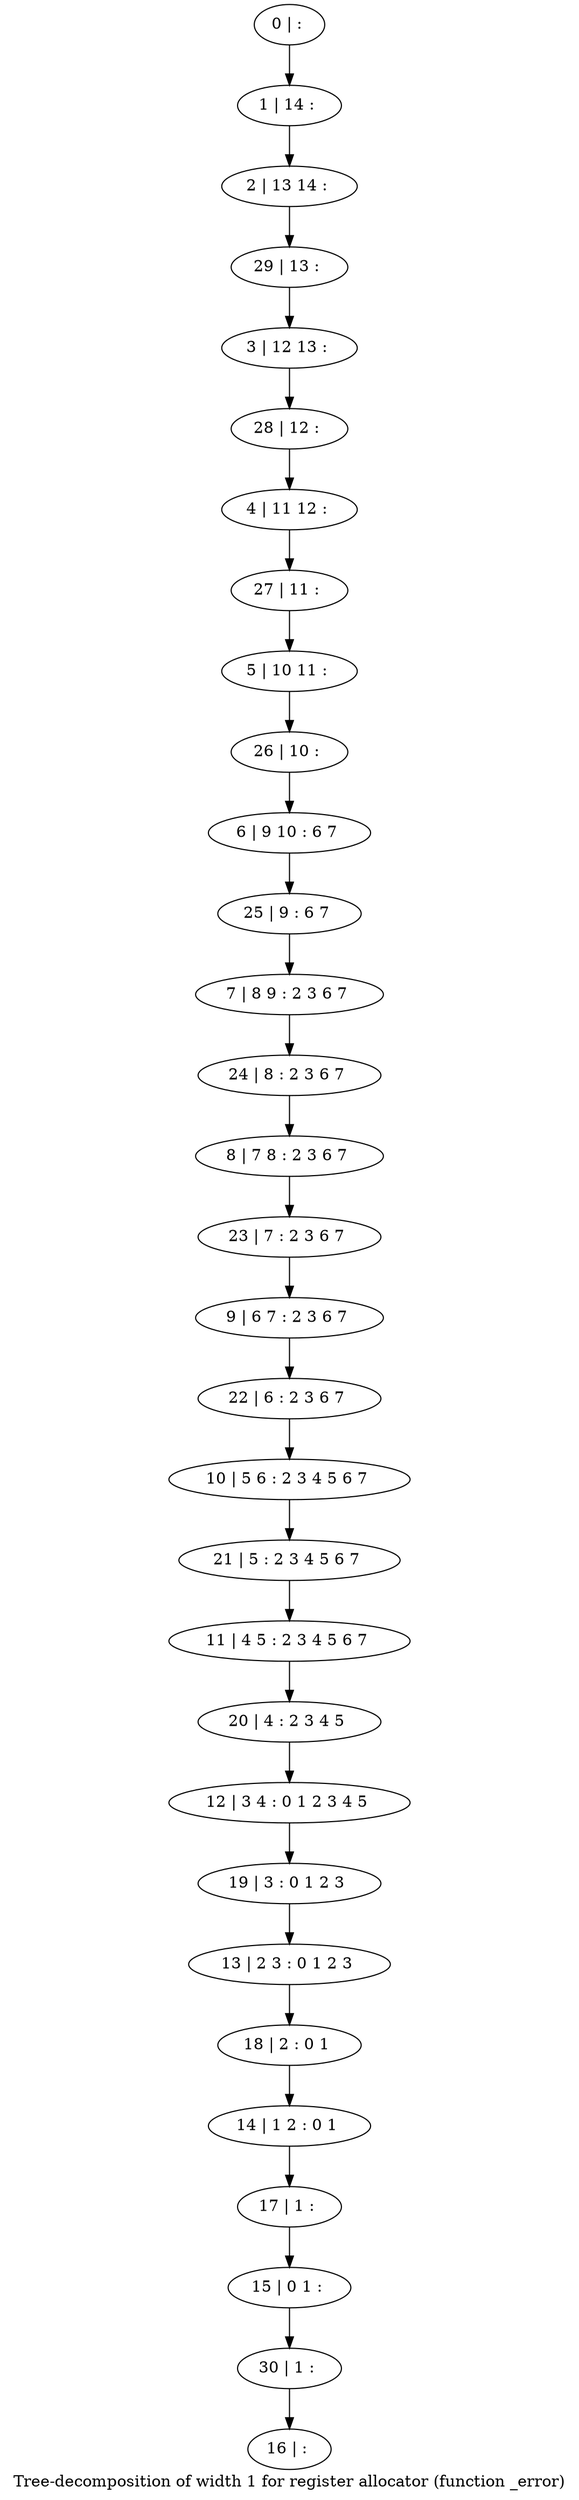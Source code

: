 digraph G {
graph [label="Tree-decomposition of width 1 for register allocator (function _error)"]
0[label="0 | : "];
1[label="1 | 14 : "];
2[label="2 | 13 14 : "];
3[label="3 | 12 13 : "];
4[label="4 | 11 12 : "];
5[label="5 | 10 11 : "];
6[label="6 | 9 10 : 6 7 "];
7[label="7 | 8 9 : 2 3 6 7 "];
8[label="8 | 7 8 : 2 3 6 7 "];
9[label="9 | 6 7 : 2 3 6 7 "];
10[label="10 | 5 6 : 2 3 4 5 6 7 "];
11[label="11 | 4 5 : 2 3 4 5 6 7 "];
12[label="12 | 3 4 : 0 1 2 3 4 5 "];
13[label="13 | 2 3 : 0 1 2 3 "];
14[label="14 | 1 2 : 0 1 "];
15[label="15 | 0 1 : "];
16[label="16 | : "];
17[label="17 | 1 : "];
18[label="18 | 2 : 0 1 "];
19[label="19 | 3 : 0 1 2 3 "];
20[label="20 | 4 : 2 3 4 5 "];
21[label="21 | 5 : 2 3 4 5 6 7 "];
22[label="22 | 6 : 2 3 6 7 "];
23[label="23 | 7 : 2 3 6 7 "];
24[label="24 | 8 : 2 3 6 7 "];
25[label="25 | 9 : 6 7 "];
26[label="26 | 10 : "];
27[label="27 | 11 : "];
28[label="28 | 12 : "];
29[label="29 | 13 : "];
30[label="30 | 1 : "];
0->1 ;
1->2 ;
17->15 ;
14->17 ;
18->14 ;
13->18 ;
19->13 ;
12->19 ;
20->12 ;
11->20 ;
21->11 ;
10->21 ;
22->10 ;
9->22 ;
23->9 ;
8->23 ;
24->8 ;
7->24 ;
25->7 ;
6->25 ;
26->6 ;
5->26 ;
27->5 ;
4->27 ;
28->4 ;
3->28 ;
29->3 ;
2->29 ;
30->16 ;
15->30 ;
}
